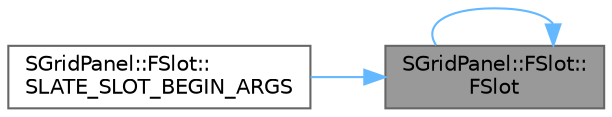 digraph "SGridPanel::FSlot::FSlot"
{
 // INTERACTIVE_SVG=YES
 // LATEX_PDF_SIZE
  bgcolor="transparent";
  edge [fontname=Helvetica,fontsize=10,labelfontname=Helvetica,labelfontsize=10];
  node [fontname=Helvetica,fontsize=10,shape=box,height=0.2,width=0.4];
  rankdir="RL";
  Node1 [id="Node000001",label="SGridPanel::FSlot::\lFSlot",height=0.2,width=0.4,color="gray40", fillcolor="grey60", style="filled", fontcolor="black",tooltip="Default values for a slot."];
  Node1 -> Node1 [id="edge1_Node000001_Node000001",dir="back",color="steelblue1",style="solid",tooltip=" "];
  Node1 -> Node2 [id="edge2_Node000001_Node000002",dir="back",color="steelblue1",style="solid",tooltip=" "];
  Node2 [id="Node000002",label="SGridPanel::FSlot::\lSLATE_SLOT_BEGIN_ARGS",height=0.2,width=0.4,color="grey40", fillcolor="white", style="filled",URL="$d7/d65/classSGridPanel_1_1FSlot.html#a8189947cda7e210f22c7e9eadaf22988",tooltip="Which column in the grid this cell belongs to."];
}
